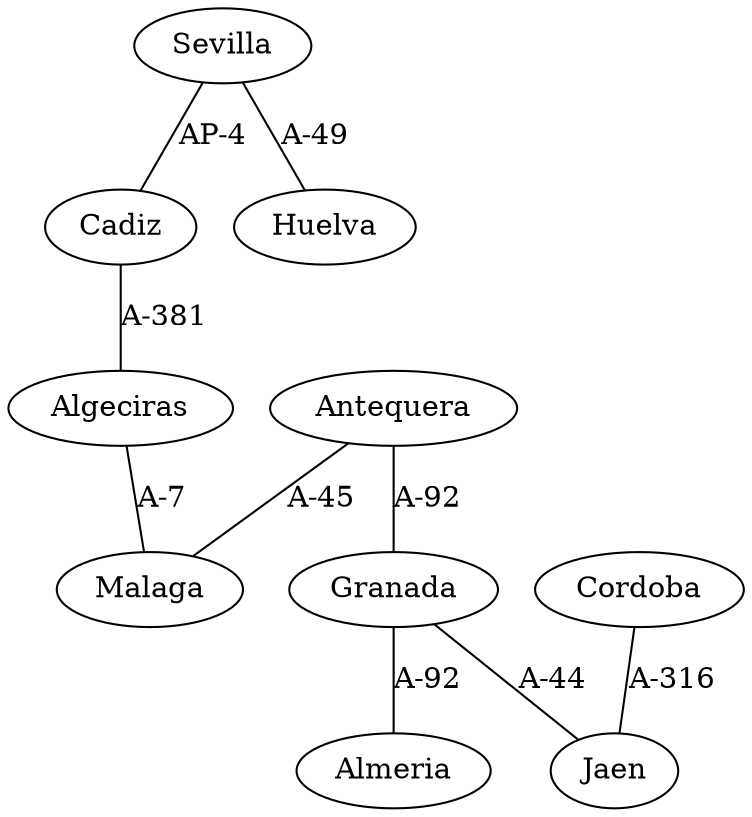 strict graph G {
  1 [ label="Sevilla" ];
  2 [ label="Cadiz" ];
  3 [ label="Huelva" ];
  4 [ label="Cordoba" ];
  5 [ label="Malaga" ];
  6 [ label="Antequera" ];
  7 [ label="Almeria" ];
  8 [ label="Granada" ];
  9 [ label="Jaen" ];
  10 [ label="Algeciras" ];
  1 -- 2 [ label="AP-4" ];
  6 -- 8 [ label="A-92" ];
  6 -- 5 [ label="A-45" ];
  4 -- 9 [ label="A-316" ];
  8 -- 7 [ label="A-92" ];
  8 -- 9 [ label="A-44" ];
  2 -- 10 [ label="A-381" ];
  10 -- 5 [ label="A-7" ];
  1 -- 3 [ label="A-49" ];
}

